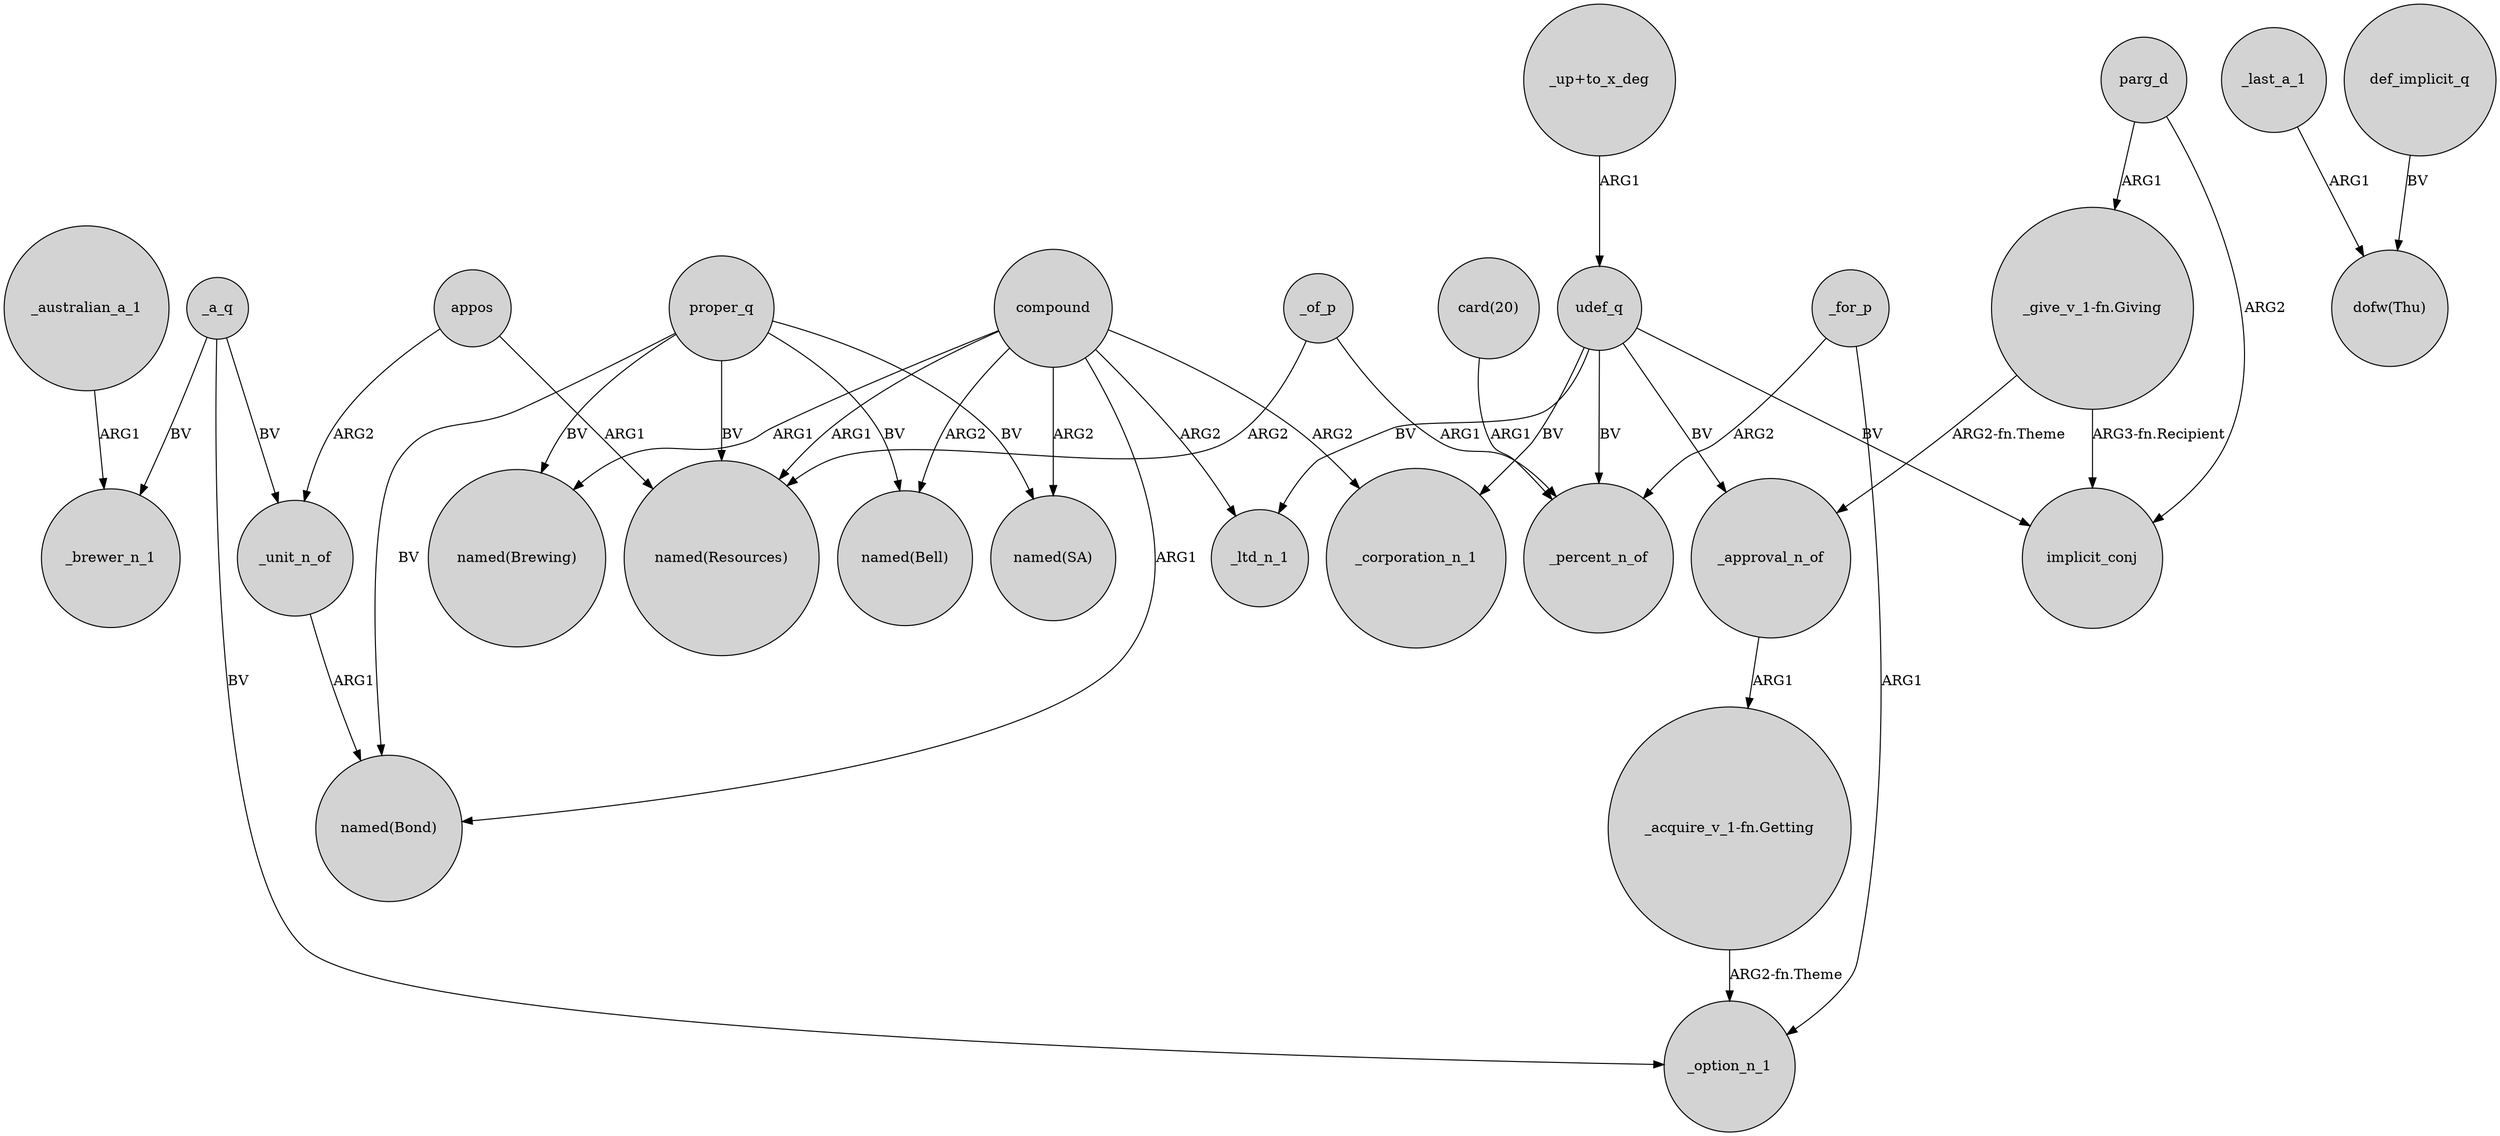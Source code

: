 digraph {
	node [shape=circle style=filled]
	parg_d -> implicit_conj [label=ARG2]
	"_give_v_1-fn.Giving" -> _approval_n_of [label="ARG2-fn.Theme"]
	compound -> "named(Resources)" [label=ARG1]
	appos -> "named(Resources)" [label=ARG1]
	proper_q -> "named(Bond)" [label=BV]
	proper_q -> "named(Resources)" [label=BV]
	"_up+to_x_deg" -> udef_q [label=ARG1]
	compound -> "named(Brewing)" [label=ARG1]
	_a_q -> _brewer_n_1 [label=BV]
	_of_p -> "named(Resources)" [label=ARG2]
	compound -> "named(Bond)" [label=ARG1]
	"_acquire_v_1-fn.Getting" -> _option_n_1 [label="ARG2-fn.Theme"]
	compound -> _corporation_n_1 [label=ARG2]
	"_give_v_1-fn.Giving" -> implicit_conj [label="ARG3-fn.Recipient"]
	_last_a_1 -> "dofw(Thu)" [label=ARG1]
	udef_q -> implicit_conj [label=BV]
	_for_p -> _percent_n_of [label=ARG2]
	_of_p -> _percent_n_of [label=ARG1]
	proper_q -> "named(Brewing)" [label=BV]
	udef_q -> _corporation_n_1 [label=BV]
	_for_p -> _option_n_1 [label=ARG1]
	def_implicit_q -> "dofw(Thu)" [label=BV]
	_a_q -> _unit_n_of [label=BV]
	_approval_n_of -> "_acquire_v_1-fn.Getting" [label=ARG1]
	"card(20)" -> _percent_n_of [label=ARG1]
	_unit_n_of -> "named(Bond)" [label=ARG1]
	compound -> _ltd_n_1 [label=ARG2]
	proper_q -> "named(SA)" [label=BV]
	compound -> "named(Bell)" [label=ARG2]
	udef_q -> _percent_n_of [label=BV]
	proper_q -> "named(Bell)" [label=BV]
	compound -> "named(SA)" [label=ARG2]
	udef_q -> _approval_n_of [label=BV]
	_a_q -> _option_n_1 [label=BV]
	udef_q -> _ltd_n_1 [label=BV]
	appos -> _unit_n_of [label=ARG2]
	parg_d -> "_give_v_1-fn.Giving" [label=ARG1]
	_australian_a_1 -> _brewer_n_1 [label=ARG1]
}
